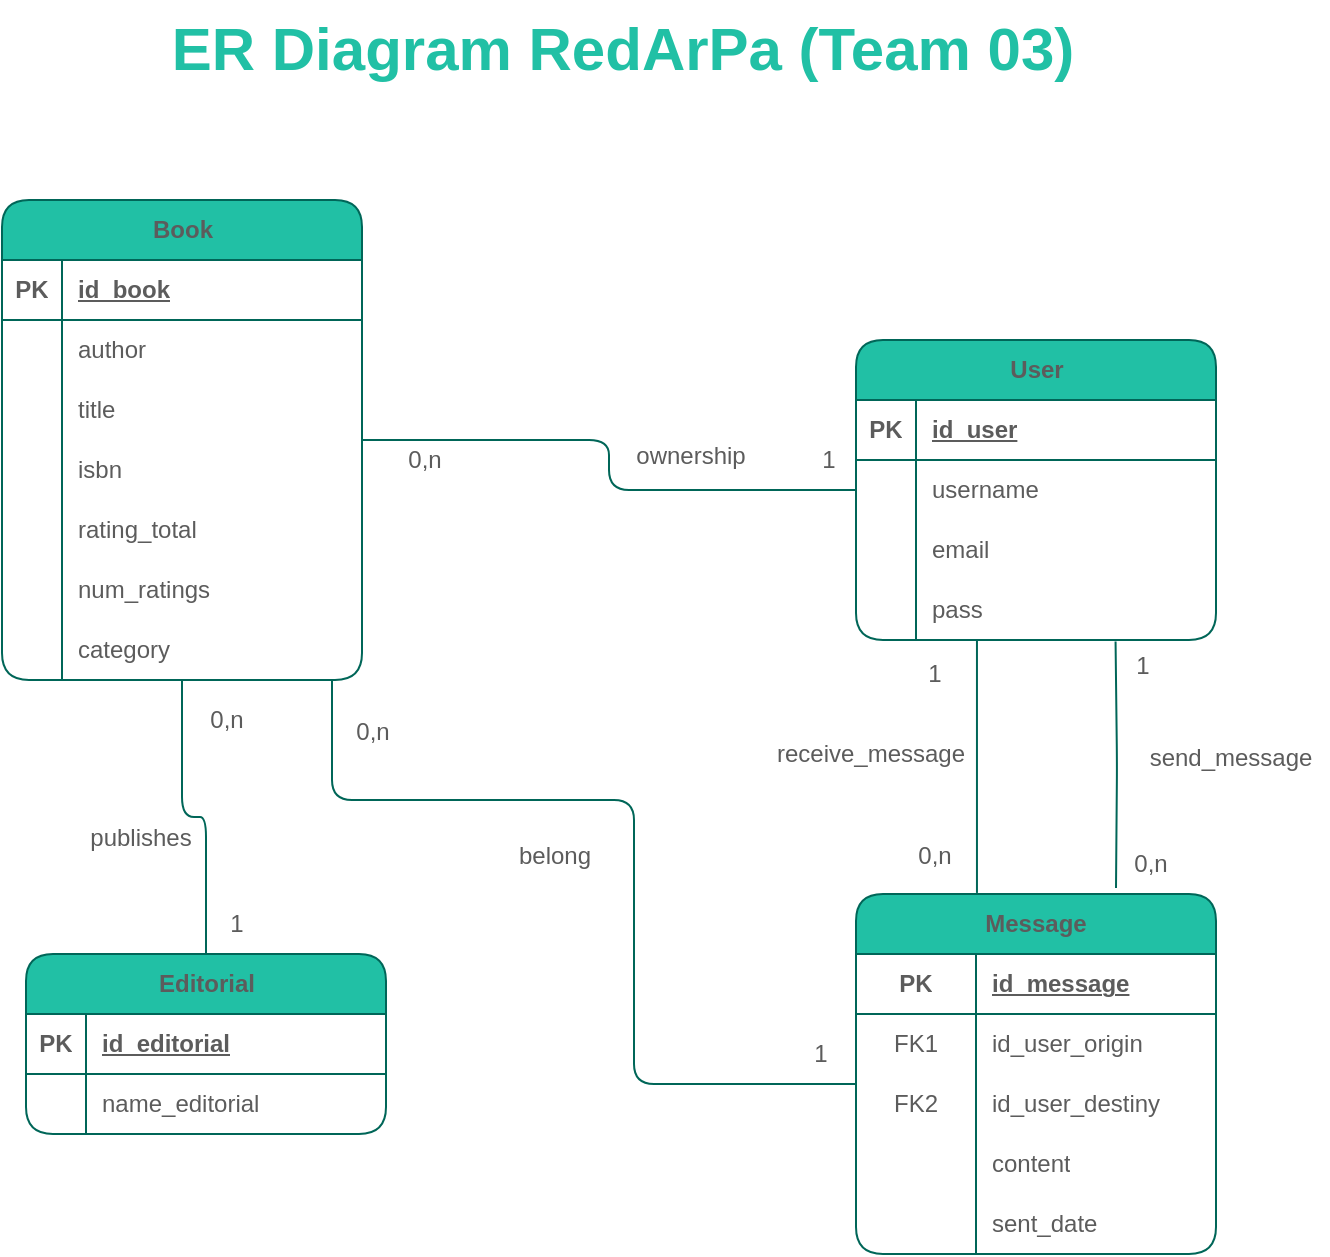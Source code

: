 <mxfile version="21.2.3" type="google">
  <diagram name="Página-1" id="ltU2q0dkfMl1IE9sQW3y">
    <mxGraphModel grid="0" page="1" gridSize="10" guides="1" tooltips="1" connect="1" arrows="1" fold="1" pageScale="1" pageWidth="1169" pageHeight="827" math="0" shadow="0">
      <root>
        <mxCell id="0" />
        <mxCell id="1" parent="0" />
        <mxCell id="IzgqANlBGFP4JZrZ8CHX-46" style="edgeStyle=orthogonalEdgeStyle;rounded=1;orthogonalLoop=1;jettySize=auto;html=1;entryX=0.5;entryY=0;entryDx=0;entryDy=0;endArrow=none;endFill=0;labelBackgroundColor=none;strokeColor=#006658;fontColor=default;" edge="1" parent="1" source="IzgqANlBGFP4JZrZ8CHX-1" target="IzgqANlBGFP4JZrZ8CHX-33">
          <mxGeometry relative="1" as="geometry" />
        </mxCell>
        <mxCell id="IzgqANlBGFP4JZrZ8CHX-1" value="Book" style="shape=table;startSize=30;container=1;collapsible=1;childLayout=tableLayout;fixedRows=1;rowLines=0;fontStyle=1;align=center;resizeLast=1;html=1;rounded=1;labelBackgroundColor=none;fillColor=#21C0A5;strokeColor=#006658;fontColor=#5C5C5C;" vertex="1" parent="1">
          <mxGeometry x="275" y="160" width="180" height="240" as="geometry" />
        </mxCell>
        <mxCell id="IzgqANlBGFP4JZrZ8CHX-2" value="" style="shape=tableRow;horizontal=0;startSize=0;swimlaneHead=0;swimlaneBody=0;fillColor=none;collapsible=0;dropTarget=0;points=[[0,0.5],[1,0.5]];portConstraint=eastwest;top=0;left=0;right=0;bottom=1;rounded=1;labelBackgroundColor=none;strokeColor=#006658;fontColor=#5C5C5C;" vertex="1" parent="IzgqANlBGFP4JZrZ8CHX-1">
          <mxGeometry y="30" width="180" height="30" as="geometry" />
        </mxCell>
        <mxCell id="IzgqANlBGFP4JZrZ8CHX-3" value="PK" style="shape=partialRectangle;connectable=0;fillColor=none;top=0;left=0;bottom=0;right=0;fontStyle=1;overflow=hidden;whiteSpace=wrap;html=1;rounded=1;labelBackgroundColor=none;strokeColor=#006658;fontColor=#5C5C5C;" vertex="1" parent="IzgqANlBGFP4JZrZ8CHX-2">
          <mxGeometry width="30" height="30" as="geometry">
            <mxRectangle width="30" height="30" as="alternateBounds" />
          </mxGeometry>
        </mxCell>
        <mxCell id="IzgqANlBGFP4JZrZ8CHX-4" value="id_book" style="shape=partialRectangle;connectable=0;fillColor=none;top=0;left=0;bottom=0;right=0;align=left;spacingLeft=6;fontStyle=5;overflow=hidden;whiteSpace=wrap;html=1;rounded=1;labelBackgroundColor=none;strokeColor=#006658;fontColor=#5C5C5C;" vertex="1" parent="IzgqANlBGFP4JZrZ8CHX-2">
          <mxGeometry x="30" width="150" height="30" as="geometry">
            <mxRectangle width="150" height="30" as="alternateBounds" />
          </mxGeometry>
        </mxCell>
        <mxCell id="IzgqANlBGFP4JZrZ8CHX-5" value="" style="shape=tableRow;horizontal=0;startSize=0;swimlaneHead=0;swimlaneBody=0;fillColor=none;collapsible=0;dropTarget=0;points=[[0,0.5],[1,0.5]];portConstraint=eastwest;top=0;left=0;right=0;bottom=0;rounded=1;labelBackgroundColor=none;strokeColor=#006658;fontColor=#5C5C5C;" vertex="1" parent="IzgqANlBGFP4JZrZ8CHX-1">
          <mxGeometry y="60" width="180" height="30" as="geometry" />
        </mxCell>
        <mxCell id="IzgqANlBGFP4JZrZ8CHX-6" value="" style="shape=partialRectangle;connectable=0;fillColor=none;top=0;left=0;bottom=0;right=0;editable=1;overflow=hidden;whiteSpace=wrap;html=1;rounded=1;labelBackgroundColor=none;strokeColor=#006658;fontColor=#5C5C5C;" vertex="1" parent="IzgqANlBGFP4JZrZ8CHX-5">
          <mxGeometry width="30" height="30" as="geometry">
            <mxRectangle width="30" height="30" as="alternateBounds" />
          </mxGeometry>
        </mxCell>
        <mxCell id="IzgqANlBGFP4JZrZ8CHX-7" value="author" style="shape=partialRectangle;connectable=0;fillColor=none;top=0;left=0;bottom=0;right=0;align=left;spacingLeft=6;overflow=hidden;whiteSpace=wrap;html=1;rounded=1;labelBackgroundColor=none;strokeColor=#006658;fontColor=#5C5C5C;" vertex="1" parent="IzgqANlBGFP4JZrZ8CHX-5">
          <mxGeometry x="30" width="150" height="30" as="geometry">
            <mxRectangle width="150" height="30" as="alternateBounds" />
          </mxGeometry>
        </mxCell>
        <mxCell id="IzgqANlBGFP4JZrZ8CHX-8" value="" style="shape=tableRow;horizontal=0;startSize=0;swimlaneHead=0;swimlaneBody=0;fillColor=none;collapsible=0;dropTarget=0;points=[[0,0.5],[1,0.5]];portConstraint=eastwest;top=0;left=0;right=0;bottom=0;rounded=1;labelBackgroundColor=none;strokeColor=#006658;fontColor=#5C5C5C;" vertex="1" parent="IzgqANlBGFP4JZrZ8CHX-1">
          <mxGeometry y="90" width="180" height="30" as="geometry" />
        </mxCell>
        <mxCell id="IzgqANlBGFP4JZrZ8CHX-9" value="" style="shape=partialRectangle;connectable=0;fillColor=none;top=0;left=0;bottom=0;right=0;editable=1;overflow=hidden;whiteSpace=wrap;html=1;rounded=1;labelBackgroundColor=none;strokeColor=#006658;fontColor=#5C5C5C;" vertex="1" parent="IzgqANlBGFP4JZrZ8CHX-8">
          <mxGeometry width="30" height="30" as="geometry">
            <mxRectangle width="30" height="30" as="alternateBounds" />
          </mxGeometry>
        </mxCell>
        <mxCell id="IzgqANlBGFP4JZrZ8CHX-10" value="title" style="shape=partialRectangle;connectable=0;fillColor=none;top=0;left=0;bottom=0;right=0;align=left;spacingLeft=6;overflow=hidden;whiteSpace=wrap;html=1;rounded=1;labelBackgroundColor=none;strokeColor=#006658;fontColor=#5C5C5C;" vertex="1" parent="IzgqANlBGFP4JZrZ8CHX-8">
          <mxGeometry x="30" width="150" height="30" as="geometry">
            <mxRectangle width="150" height="30" as="alternateBounds" />
          </mxGeometry>
        </mxCell>
        <mxCell id="IzgqANlBGFP4JZrZ8CHX-11" value="" style="shape=tableRow;horizontal=0;startSize=0;swimlaneHead=0;swimlaneBody=0;fillColor=none;collapsible=0;dropTarget=0;points=[[0,0.5],[1,0.5]];portConstraint=eastwest;top=0;left=0;right=0;bottom=0;rounded=1;labelBackgroundColor=none;strokeColor=#006658;fontColor=#5C5C5C;" vertex="1" parent="IzgqANlBGFP4JZrZ8CHX-1">
          <mxGeometry y="120" width="180" height="30" as="geometry" />
        </mxCell>
        <mxCell id="IzgqANlBGFP4JZrZ8CHX-12" value="" style="shape=partialRectangle;connectable=0;fillColor=none;top=0;left=0;bottom=0;right=0;editable=1;overflow=hidden;whiteSpace=wrap;html=1;rounded=1;labelBackgroundColor=none;strokeColor=#006658;fontColor=#5C5C5C;" vertex="1" parent="IzgqANlBGFP4JZrZ8CHX-11">
          <mxGeometry width="30" height="30" as="geometry">
            <mxRectangle width="30" height="30" as="alternateBounds" />
          </mxGeometry>
        </mxCell>
        <mxCell id="IzgqANlBGFP4JZrZ8CHX-13" value="isbn" style="shape=partialRectangle;connectable=0;fillColor=none;top=0;left=0;bottom=0;right=0;align=left;spacingLeft=6;overflow=hidden;whiteSpace=wrap;html=1;rounded=1;labelBackgroundColor=none;strokeColor=#006658;fontColor=#5C5C5C;" vertex="1" parent="IzgqANlBGFP4JZrZ8CHX-11">
          <mxGeometry x="30" width="150" height="30" as="geometry">
            <mxRectangle width="150" height="30" as="alternateBounds" />
          </mxGeometry>
        </mxCell>
        <mxCell id="IzgqANlBGFP4JZrZ8CHX-27" style="shape=tableRow;horizontal=0;startSize=0;swimlaneHead=0;swimlaneBody=0;fillColor=none;collapsible=0;dropTarget=0;points=[[0,0.5],[1,0.5]];portConstraint=eastwest;top=0;left=0;right=0;bottom=0;rounded=1;labelBackgroundColor=none;strokeColor=#006658;fontColor=#5C5C5C;" vertex="1" parent="IzgqANlBGFP4JZrZ8CHX-1">
          <mxGeometry y="150" width="180" height="30" as="geometry" />
        </mxCell>
        <mxCell id="IzgqANlBGFP4JZrZ8CHX-28" style="shape=partialRectangle;connectable=0;fillColor=none;top=0;left=0;bottom=0;right=0;editable=1;overflow=hidden;whiteSpace=wrap;html=1;rounded=1;labelBackgroundColor=none;strokeColor=#006658;fontColor=#5C5C5C;" vertex="1" parent="IzgqANlBGFP4JZrZ8CHX-27">
          <mxGeometry width="30" height="30" as="geometry">
            <mxRectangle width="30" height="30" as="alternateBounds" />
          </mxGeometry>
        </mxCell>
        <mxCell id="IzgqANlBGFP4JZrZ8CHX-29" value="rating_total" style="shape=partialRectangle;connectable=0;fillColor=none;top=0;left=0;bottom=0;right=0;align=left;spacingLeft=6;overflow=hidden;whiteSpace=wrap;html=1;rounded=1;labelBackgroundColor=none;strokeColor=#006658;fontColor=#5C5C5C;" vertex="1" parent="IzgqANlBGFP4JZrZ8CHX-27">
          <mxGeometry x="30" width="150" height="30" as="geometry">
            <mxRectangle width="150" height="30" as="alternateBounds" />
          </mxGeometry>
        </mxCell>
        <mxCell id="G6PPb5mFIHYZ9nmH5duA-1" style="shape=tableRow;horizontal=0;startSize=0;swimlaneHead=0;swimlaneBody=0;fillColor=none;collapsible=0;dropTarget=0;points=[[0,0.5],[1,0.5]];portConstraint=eastwest;top=0;left=0;right=0;bottom=0;rounded=1;labelBackgroundColor=none;strokeColor=#006658;fontColor=#5C5C5C;" vertex="1" parent="IzgqANlBGFP4JZrZ8CHX-1">
          <mxGeometry y="180" width="180" height="30" as="geometry" />
        </mxCell>
        <mxCell id="G6PPb5mFIHYZ9nmH5duA-2" style="shape=partialRectangle;connectable=0;fillColor=none;top=0;left=0;bottom=0;right=0;editable=1;overflow=hidden;whiteSpace=wrap;html=1;rounded=1;labelBackgroundColor=none;strokeColor=#006658;fontColor=#5C5C5C;" vertex="1" parent="G6PPb5mFIHYZ9nmH5duA-1">
          <mxGeometry width="30" height="30" as="geometry">
            <mxRectangle width="30" height="30" as="alternateBounds" />
          </mxGeometry>
        </mxCell>
        <mxCell id="G6PPb5mFIHYZ9nmH5duA-3" value="num_ratings" style="shape=partialRectangle;connectable=0;fillColor=none;top=0;left=0;bottom=0;right=0;align=left;spacingLeft=6;overflow=hidden;whiteSpace=wrap;html=1;rounded=1;labelBackgroundColor=none;strokeColor=#006658;fontColor=#5C5C5C;" vertex="1" parent="G6PPb5mFIHYZ9nmH5duA-1">
          <mxGeometry x="30" width="150" height="30" as="geometry">
            <mxRectangle width="150" height="30" as="alternateBounds" />
          </mxGeometry>
        </mxCell>
        <mxCell id="IzgqANlBGFP4JZrZ8CHX-30" style="shape=tableRow;horizontal=0;startSize=0;swimlaneHead=0;swimlaneBody=0;fillColor=none;collapsible=0;dropTarget=0;points=[[0,0.5],[1,0.5]];portConstraint=eastwest;top=0;left=0;right=0;bottom=0;rounded=1;labelBackgroundColor=none;strokeColor=#006658;fontColor=#5C5C5C;" vertex="1" parent="IzgqANlBGFP4JZrZ8CHX-1">
          <mxGeometry y="210" width="180" height="30" as="geometry" />
        </mxCell>
        <mxCell id="IzgqANlBGFP4JZrZ8CHX-31" style="shape=partialRectangle;connectable=0;fillColor=none;top=0;left=0;bottom=0;right=0;editable=1;overflow=hidden;whiteSpace=wrap;html=1;rounded=1;labelBackgroundColor=none;strokeColor=#006658;fontColor=#5C5C5C;" vertex="1" parent="IzgqANlBGFP4JZrZ8CHX-30">
          <mxGeometry width="30" height="30" as="geometry">
            <mxRectangle width="30" height="30" as="alternateBounds" />
          </mxGeometry>
        </mxCell>
        <mxCell id="IzgqANlBGFP4JZrZ8CHX-32" value="category" style="shape=partialRectangle;connectable=0;fillColor=none;top=0;left=0;bottom=0;right=0;align=left;spacingLeft=6;overflow=hidden;whiteSpace=wrap;html=1;rounded=1;labelBackgroundColor=none;strokeColor=#006658;fontColor=#5C5C5C;" vertex="1" parent="IzgqANlBGFP4JZrZ8CHX-30">
          <mxGeometry x="30" width="150" height="30" as="geometry">
            <mxRectangle width="150" height="30" as="alternateBounds" />
          </mxGeometry>
        </mxCell>
        <mxCell id="IzgqANlBGFP4JZrZ8CHX-79" style="edgeStyle=orthogonalEdgeStyle;rounded=1;orthogonalLoop=1;jettySize=auto;html=1;strokeColor=#006658;fontColor=#5C5C5C;fillColor=#21C0A5;entryX=0.336;entryY=-0.003;entryDx=0;entryDy=0;exitX=0.336;exitY=0.984;exitDx=0;exitDy=0;exitPerimeter=0;entryPerimeter=0;endArrow=none;endFill=0;" edge="1" parent="1" source="IzgqANlBGFP4JZrZ8CHX-24" target="IzgqANlBGFP4JZrZ8CHX-66">
          <mxGeometry relative="1" as="geometry" />
        </mxCell>
        <mxCell id="IzgqANlBGFP4JZrZ8CHX-14" value="User" style="shape=table;startSize=30;container=1;collapsible=1;childLayout=tableLayout;fixedRows=1;rowLines=0;fontStyle=1;align=center;resizeLast=1;html=1;rounded=1;labelBackgroundColor=none;fillColor=#21C0A5;strokeColor=#006658;fontColor=#5C5C5C;" vertex="1" parent="1">
          <mxGeometry x="702" y="230" width="180" height="150" as="geometry" />
        </mxCell>
        <mxCell id="IzgqANlBGFP4JZrZ8CHX-15" value="" style="shape=tableRow;horizontal=0;startSize=0;swimlaneHead=0;swimlaneBody=0;fillColor=none;collapsible=0;dropTarget=0;points=[[0,0.5],[1,0.5]];portConstraint=eastwest;top=0;left=0;right=0;bottom=1;rounded=1;labelBackgroundColor=none;strokeColor=#006658;fontColor=#5C5C5C;" vertex="1" parent="IzgqANlBGFP4JZrZ8CHX-14">
          <mxGeometry y="30" width="180" height="30" as="geometry" />
        </mxCell>
        <mxCell id="IzgqANlBGFP4JZrZ8CHX-16" value="PK" style="shape=partialRectangle;connectable=0;fillColor=none;top=0;left=0;bottom=0;right=0;fontStyle=1;overflow=hidden;whiteSpace=wrap;html=1;rounded=1;labelBackgroundColor=none;strokeColor=#006658;fontColor=#5C5C5C;" vertex="1" parent="IzgqANlBGFP4JZrZ8CHX-15">
          <mxGeometry width="30" height="30" as="geometry">
            <mxRectangle width="30" height="30" as="alternateBounds" />
          </mxGeometry>
        </mxCell>
        <mxCell id="IzgqANlBGFP4JZrZ8CHX-17" value="id_user" style="shape=partialRectangle;connectable=0;fillColor=none;top=0;left=0;bottom=0;right=0;align=left;spacingLeft=6;fontStyle=5;overflow=hidden;whiteSpace=wrap;html=1;rounded=1;labelBackgroundColor=none;strokeColor=#006658;fontColor=#5C5C5C;" vertex="1" parent="IzgqANlBGFP4JZrZ8CHX-15">
          <mxGeometry x="30" width="150" height="30" as="geometry">
            <mxRectangle width="150" height="30" as="alternateBounds" />
          </mxGeometry>
        </mxCell>
        <mxCell id="IzgqANlBGFP4JZrZ8CHX-18" value="" style="shape=tableRow;horizontal=0;startSize=0;swimlaneHead=0;swimlaneBody=0;fillColor=none;collapsible=0;dropTarget=0;points=[[0,0.5],[1,0.5]];portConstraint=eastwest;top=0;left=0;right=0;bottom=0;rounded=1;labelBackgroundColor=none;strokeColor=#006658;fontColor=#5C5C5C;" vertex="1" parent="IzgqANlBGFP4JZrZ8CHX-14">
          <mxGeometry y="60" width="180" height="30" as="geometry" />
        </mxCell>
        <mxCell id="IzgqANlBGFP4JZrZ8CHX-19" value="" style="shape=partialRectangle;connectable=0;fillColor=none;top=0;left=0;bottom=0;right=0;editable=1;overflow=hidden;whiteSpace=wrap;html=1;rounded=1;labelBackgroundColor=none;strokeColor=#006658;fontColor=#5C5C5C;" vertex="1" parent="IzgqANlBGFP4JZrZ8CHX-18">
          <mxGeometry width="30" height="30" as="geometry">
            <mxRectangle width="30" height="30" as="alternateBounds" />
          </mxGeometry>
        </mxCell>
        <mxCell id="IzgqANlBGFP4JZrZ8CHX-20" value="username" style="shape=partialRectangle;connectable=0;fillColor=none;top=0;left=0;bottom=0;right=0;align=left;spacingLeft=6;overflow=hidden;whiteSpace=wrap;html=1;rounded=1;labelBackgroundColor=none;strokeColor=#006658;fontColor=#5C5C5C;" vertex="1" parent="IzgqANlBGFP4JZrZ8CHX-18">
          <mxGeometry x="30" width="150" height="30" as="geometry">
            <mxRectangle width="150" height="30" as="alternateBounds" />
          </mxGeometry>
        </mxCell>
        <mxCell id="IzgqANlBGFP4JZrZ8CHX-21" value="" style="shape=tableRow;horizontal=0;startSize=0;swimlaneHead=0;swimlaneBody=0;fillColor=none;collapsible=0;dropTarget=0;points=[[0,0.5],[1,0.5]];portConstraint=eastwest;top=0;left=0;right=0;bottom=0;rounded=1;labelBackgroundColor=none;strokeColor=#006658;fontColor=#5C5C5C;" vertex="1" parent="IzgqANlBGFP4JZrZ8CHX-14">
          <mxGeometry y="90" width="180" height="30" as="geometry" />
        </mxCell>
        <mxCell id="IzgqANlBGFP4JZrZ8CHX-22" value="" style="shape=partialRectangle;connectable=0;fillColor=none;top=0;left=0;bottom=0;right=0;editable=1;overflow=hidden;whiteSpace=wrap;html=1;rounded=1;labelBackgroundColor=none;strokeColor=#006658;fontColor=#5C5C5C;" vertex="1" parent="IzgqANlBGFP4JZrZ8CHX-21">
          <mxGeometry width="30" height="30" as="geometry">
            <mxRectangle width="30" height="30" as="alternateBounds" />
          </mxGeometry>
        </mxCell>
        <mxCell id="IzgqANlBGFP4JZrZ8CHX-23" value="email" style="shape=partialRectangle;connectable=0;fillColor=none;top=0;left=0;bottom=0;right=0;align=left;spacingLeft=6;overflow=hidden;whiteSpace=wrap;html=1;rounded=1;labelBackgroundColor=none;strokeColor=#006658;fontColor=#5C5C5C;" vertex="1" parent="IzgqANlBGFP4JZrZ8CHX-21">
          <mxGeometry x="30" width="150" height="30" as="geometry">
            <mxRectangle width="150" height="30" as="alternateBounds" />
          </mxGeometry>
        </mxCell>
        <mxCell id="IzgqANlBGFP4JZrZ8CHX-24" value="" style="shape=tableRow;horizontal=0;startSize=0;swimlaneHead=0;swimlaneBody=0;fillColor=none;collapsible=0;dropTarget=0;points=[[0,0.5],[1,0.5]];portConstraint=eastwest;top=0;left=0;right=0;bottom=0;rounded=1;labelBackgroundColor=none;strokeColor=#006658;fontColor=#5C5C5C;" vertex="1" parent="IzgqANlBGFP4JZrZ8CHX-14">
          <mxGeometry y="120" width="180" height="30" as="geometry" />
        </mxCell>
        <mxCell id="IzgqANlBGFP4JZrZ8CHX-25" value="" style="shape=partialRectangle;connectable=0;fillColor=none;top=0;left=0;bottom=0;right=0;editable=1;overflow=hidden;whiteSpace=wrap;html=1;rounded=1;labelBackgroundColor=none;strokeColor=#006658;fontColor=#5C5C5C;" vertex="1" parent="IzgqANlBGFP4JZrZ8CHX-24">
          <mxGeometry width="30" height="30" as="geometry">
            <mxRectangle width="30" height="30" as="alternateBounds" />
          </mxGeometry>
        </mxCell>
        <mxCell id="IzgqANlBGFP4JZrZ8CHX-26" value="pass" style="shape=partialRectangle;connectable=0;fillColor=none;top=0;left=0;bottom=0;right=0;align=left;spacingLeft=6;overflow=hidden;whiteSpace=wrap;html=1;rounded=1;labelBackgroundColor=none;strokeColor=#006658;fontColor=#5C5C5C;" vertex="1" parent="IzgqANlBGFP4JZrZ8CHX-24">
          <mxGeometry x="30" width="150" height="30" as="geometry">
            <mxRectangle width="150" height="30" as="alternateBounds" />
          </mxGeometry>
        </mxCell>
        <mxCell id="IzgqANlBGFP4JZrZ8CHX-33" value="Editorial" style="shape=table;startSize=30;container=1;collapsible=1;childLayout=tableLayout;fixedRows=1;rowLines=0;fontStyle=1;align=center;resizeLast=1;html=1;rounded=1;labelBackgroundColor=none;fillColor=#21C0A5;strokeColor=#006658;fontColor=#5C5C5C;" vertex="1" parent="1">
          <mxGeometry x="287" y="537" width="180" height="90" as="geometry" />
        </mxCell>
        <mxCell id="IzgqANlBGFP4JZrZ8CHX-34" value="" style="shape=tableRow;horizontal=0;startSize=0;swimlaneHead=0;swimlaneBody=0;fillColor=none;collapsible=0;dropTarget=0;points=[[0,0.5],[1,0.5]];portConstraint=eastwest;top=0;left=0;right=0;bottom=1;rounded=1;labelBackgroundColor=none;strokeColor=#006658;fontColor=#5C5C5C;" vertex="1" parent="IzgqANlBGFP4JZrZ8CHX-33">
          <mxGeometry y="30" width="180" height="30" as="geometry" />
        </mxCell>
        <mxCell id="IzgqANlBGFP4JZrZ8CHX-35" value="PK" style="shape=partialRectangle;connectable=0;fillColor=none;top=0;left=0;bottom=0;right=0;fontStyle=1;overflow=hidden;whiteSpace=wrap;html=1;rounded=1;labelBackgroundColor=none;strokeColor=#006658;fontColor=#5C5C5C;" vertex="1" parent="IzgqANlBGFP4JZrZ8CHX-34">
          <mxGeometry width="30" height="30" as="geometry">
            <mxRectangle width="30" height="30" as="alternateBounds" />
          </mxGeometry>
        </mxCell>
        <mxCell id="IzgqANlBGFP4JZrZ8CHX-36" value="id_editorial" style="shape=partialRectangle;connectable=0;fillColor=none;top=0;left=0;bottom=0;right=0;align=left;spacingLeft=6;fontStyle=5;overflow=hidden;whiteSpace=wrap;html=1;rounded=1;labelBackgroundColor=none;strokeColor=#006658;fontColor=#5C5C5C;" vertex="1" parent="IzgqANlBGFP4JZrZ8CHX-34">
          <mxGeometry x="30" width="150" height="30" as="geometry">
            <mxRectangle width="150" height="30" as="alternateBounds" />
          </mxGeometry>
        </mxCell>
        <mxCell id="IzgqANlBGFP4JZrZ8CHX-37" value="" style="shape=tableRow;horizontal=0;startSize=0;swimlaneHead=0;swimlaneBody=0;fillColor=none;collapsible=0;dropTarget=0;points=[[0,0.5],[1,0.5]];portConstraint=eastwest;top=0;left=0;right=0;bottom=0;rounded=1;labelBackgroundColor=none;strokeColor=#006658;fontColor=#5C5C5C;" vertex="1" parent="IzgqANlBGFP4JZrZ8CHX-33">
          <mxGeometry y="60" width="180" height="30" as="geometry" />
        </mxCell>
        <mxCell id="IzgqANlBGFP4JZrZ8CHX-38" value="" style="shape=partialRectangle;connectable=0;fillColor=none;top=0;left=0;bottom=0;right=0;editable=1;overflow=hidden;whiteSpace=wrap;html=1;rounded=1;labelBackgroundColor=none;strokeColor=#006658;fontColor=#5C5C5C;" vertex="1" parent="IzgqANlBGFP4JZrZ8CHX-37">
          <mxGeometry width="30" height="30" as="geometry">
            <mxRectangle width="30" height="30" as="alternateBounds" />
          </mxGeometry>
        </mxCell>
        <mxCell id="IzgqANlBGFP4JZrZ8CHX-39" value="name_editorial" style="shape=partialRectangle;connectable=0;fillColor=none;top=0;left=0;bottom=0;right=0;align=left;spacingLeft=6;overflow=hidden;whiteSpace=wrap;html=1;rounded=1;labelBackgroundColor=none;strokeColor=#006658;fontColor=#5C5C5C;" vertex="1" parent="IzgqANlBGFP4JZrZ8CHX-37">
          <mxGeometry x="30" width="150" height="30" as="geometry">
            <mxRectangle width="150" height="30" as="alternateBounds" />
          </mxGeometry>
        </mxCell>
        <mxCell id="IzgqANlBGFP4JZrZ8CHX-47" style="edgeStyle=orthogonalEdgeStyle;rounded=1;orthogonalLoop=1;jettySize=auto;html=1;endArrow=none;endFill=0;labelBackgroundColor=none;strokeColor=#006658;fontColor=default;" edge="1" parent="1" source="IzgqANlBGFP4JZrZ8CHX-14" target="IzgqANlBGFP4JZrZ8CHX-1">
          <mxGeometry relative="1" as="geometry" />
        </mxCell>
        <mxCell id="IzgqANlBGFP4JZrZ8CHX-48" value="0,n" style="text;html=1;align=center;verticalAlign=middle;resizable=0;points=[];autosize=1;strokeColor=none;fillColor=none;rounded=1;labelBackgroundColor=none;fontColor=#5C5C5C;" vertex="1" parent="1">
          <mxGeometry x="468" y="277" width="35" height="26" as="geometry" />
        </mxCell>
        <mxCell id="IzgqANlBGFP4JZrZ8CHX-49" value="1" style="text;html=1;align=center;verticalAlign=middle;resizable=0;points=[];autosize=1;strokeColor=none;fillColor=none;rounded=1;labelBackgroundColor=none;fontColor=#5C5C5C;" vertex="1" parent="1">
          <mxGeometry x="675" y="277" width="25" height="26" as="geometry" />
        </mxCell>
        <mxCell id="IzgqANlBGFP4JZrZ8CHX-50" value="0,n" style="text;html=1;align=center;verticalAlign=middle;resizable=0;points=[];autosize=1;strokeColor=none;fillColor=none;rounded=1;labelBackgroundColor=none;fontColor=#5C5C5C;" vertex="1" parent="1">
          <mxGeometry x="369" y="407" width="35" height="26" as="geometry" />
        </mxCell>
        <mxCell id="IzgqANlBGFP4JZrZ8CHX-51" value="1" style="text;html=1;align=center;verticalAlign=middle;resizable=0;points=[];autosize=1;strokeColor=none;fillColor=none;rounded=1;labelBackgroundColor=none;fontColor=#5C5C5C;" vertex="1" parent="1">
          <mxGeometry x="379" y="509" width="25" height="26" as="geometry" />
        </mxCell>
        <mxCell id="IzgqANlBGFP4JZrZ8CHX-52" value="&lt;b&gt;&lt;font style=&quot;font-size: 30px;&quot;&gt;ER Diagram RedArPa (Team 03)&lt;/font&gt;&lt;/b&gt;" style="text;html=1;align=center;verticalAlign=middle;resizable=0;points=[];autosize=1;strokeColor=none;fillColor=none;fontColor=#21c0a5;rounded=1;" vertex="1" parent="1">
          <mxGeometry x="350" y="60" width="469" height="48" as="geometry" />
        </mxCell>
        <mxCell id="IzgqANlBGFP4JZrZ8CHX-80" style="edgeStyle=orthogonalEdgeStyle;rounded=1;orthogonalLoop=1;jettySize=auto;html=1;strokeColor=#006658;fontColor=#5C5C5C;fillColor=#21C0A5;entryX=0.721;entryY=1.024;entryDx=0;entryDy=0;entryPerimeter=0;endArrow=none;endFill=0;" edge="1" parent="1" target="IzgqANlBGFP4JZrZ8CHX-24">
          <mxGeometry relative="1" as="geometry">
            <mxPoint x="832" y="504" as="sourcePoint" />
          </mxGeometry>
        </mxCell>
        <mxCell id="IzgqANlBGFP4JZrZ8CHX-66" value="Message" style="shape=table;startSize=30;container=1;collapsible=1;childLayout=tableLayout;fixedRows=1;rowLines=0;fontStyle=1;align=center;resizeLast=1;html=1;whiteSpace=wrap;strokeColor=#006658;fontColor=#5C5C5C;fillColor=#21C0A5;rounded=1;" vertex="1" parent="1">
          <mxGeometry x="702" y="507" width="180" height="180" as="geometry" />
        </mxCell>
        <mxCell id="IzgqANlBGFP4JZrZ8CHX-70" value="" style="shape=tableRow;horizontal=0;startSize=0;swimlaneHead=0;swimlaneBody=0;fillColor=none;collapsible=0;dropTarget=0;points=[[0,0.5],[1,0.5]];portConstraint=eastwest;top=0;left=0;right=0;bottom=1;html=1;strokeColor=#006658;fontColor=#5C5C5C;rounded=1;" vertex="1" parent="IzgqANlBGFP4JZrZ8CHX-66">
          <mxGeometry y="30" width="180" height="30" as="geometry" />
        </mxCell>
        <mxCell id="IzgqANlBGFP4JZrZ8CHX-71" value="PK" style="shape=partialRectangle;connectable=0;fillColor=none;top=0;left=0;bottom=0;right=0;fontStyle=1;overflow=hidden;html=1;whiteSpace=wrap;strokeColor=#006658;fontColor=#5C5C5C;rounded=1;" vertex="1" parent="IzgqANlBGFP4JZrZ8CHX-70">
          <mxGeometry width="60" height="30" as="geometry">
            <mxRectangle width="60" height="30" as="alternateBounds" />
          </mxGeometry>
        </mxCell>
        <mxCell id="IzgqANlBGFP4JZrZ8CHX-72" value="id_message" style="shape=partialRectangle;connectable=0;fillColor=none;top=0;left=0;bottom=0;right=0;align=left;spacingLeft=6;fontStyle=5;overflow=hidden;html=1;whiteSpace=wrap;strokeColor=#006658;fontColor=#5C5C5C;rounded=1;" vertex="1" parent="IzgqANlBGFP4JZrZ8CHX-70">
          <mxGeometry x="60" width="120" height="30" as="geometry">
            <mxRectangle width="120" height="30" as="alternateBounds" />
          </mxGeometry>
        </mxCell>
        <mxCell id="IzgqANlBGFP4JZrZ8CHX-84" style="shape=tableRow;horizontal=0;startSize=0;swimlaneHead=0;swimlaneBody=0;fillColor=none;collapsible=0;dropTarget=0;points=[[0,0.5],[1,0.5]];portConstraint=eastwest;top=0;left=0;right=0;bottom=0;html=1;strokeColor=#006658;fontColor=#5C5C5C;rounded=1;" vertex="1" parent="IzgqANlBGFP4JZrZ8CHX-66">
          <mxGeometry y="60" width="180" height="30" as="geometry" />
        </mxCell>
        <mxCell id="IzgqANlBGFP4JZrZ8CHX-85" value="FK1" style="shape=partialRectangle;connectable=0;fillColor=none;top=0;left=0;bottom=0;right=0;editable=1;overflow=hidden;html=1;whiteSpace=wrap;strokeColor=#006658;fontColor=#5C5C5C;rounded=1;" vertex="1" parent="IzgqANlBGFP4JZrZ8CHX-84">
          <mxGeometry width="60" height="30" as="geometry">
            <mxRectangle width="60" height="30" as="alternateBounds" />
          </mxGeometry>
        </mxCell>
        <mxCell id="IzgqANlBGFP4JZrZ8CHX-86" value="id_user_origin" style="shape=partialRectangle;connectable=0;fillColor=none;top=0;left=0;bottom=0;right=0;align=left;spacingLeft=6;overflow=hidden;html=1;whiteSpace=wrap;strokeColor=#006658;fontColor=#5C5C5C;rounded=1;" vertex="1" parent="IzgqANlBGFP4JZrZ8CHX-84">
          <mxGeometry x="60" width="120" height="30" as="geometry">
            <mxRectangle width="120" height="30" as="alternateBounds" />
          </mxGeometry>
        </mxCell>
        <mxCell id="IzgqANlBGFP4JZrZ8CHX-87" style="shape=tableRow;horizontal=0;startSize=0;swimlaneHead=0;swimlaneBody=0;fillColor=none;collapsible=0;dropTarget=0;points=[[0,0.5],[1,0.5]];portConstraint=eastwest;top=0;left=0;right=0;bottom=0;html=1;strokeColor=#006658;fontColor=#5C5C5C;rounded=1;" vertex="1" parent="IzgqANlBGFP4JZrZ8CHX-66">
          <mxGeometry y="90" width="180" height="30" as="geometry" />
        </mxCell>
        <mxCell id="IzgqANlBGFP4JZrZ8CHX-88" value="FK2" style="shape=partialRectangle;connectable=0;fillColor=none;top=0;left=0;bottom=0;right=0;editable=1;overflow=hidden;html=1;whiteSpace=wrap;strokeColor=#006658;fontColor=#5C5C5C;rounded=1;" vertex="1" parent="IzgqANlBGFP4JZrZ8CHX-87">
          <mxGeometry width="60" height="30" as="geometry">
            <mxRectangle width="60" height="30" as="alternateBounds" />
          </mxGeometry>
        </mxCell>
        <mxCell id="IzgqANlBGFP4JZrZ8CHX-89" value="id_user_destiny" style="shape=partialRectangle;connectable=0;fillColor=none;top=0;left=0;bottom=0;right=0;align=left;spacingLeft=6;overflow=hidden;html=1;whiteSpace=wrap;strokeColor=#006658;fontColor=#5C5C5C;rounded=1;" vertex="1" parent="IzgqANlBGFP4JZrZ8CHX-87">
          <mxGeometry x="60" width="120" height="30" as="geometry">
            <mxRectangle width="120" height="30" as="alternateBounds" />
          </mxGeometry>
        </mxCell>
        <mxCell id="IzgqANlBGFP4JZrZ8CHX-73" value="" style="shape=tableRow;horizontal=0;startSize=0;swimlaneHead=0;swimlaneBody=0;fillColor=none;collapsible=0;dropTarget=0;points=[[0,0.5],[1,0.5]];portConstraint=eastwest;top=0;left=0;right=0;bottom=0;html=1;strokeColor=#006658;fontColor=#5C5C5C;rounded=1;" vertex="1" parent="IzgqANlBGFP4JZrZ8CHX-66">
          <mxGeometry y="120" width="180" height="30" as="geometry" />
        </mxCell>
        <mxCell id="IzgqANlBGFP4JZrZ8CHX-74" value="" style="shape=partialRectangle;connectable=0;fillColor=none;top=0;left=0;bottom=0;right=0;editable=1;overflow=hidden;html=1;whiteSpace=wrap;strokeColor=#006658;fontColor=#5C5C5C;rounded=1;" vertex="1" parent="IzgqANlBGFP4JZrZ8CHX-73">
          <mxGeometry width="60" height="30" as="geometry">
            <mxRectangle width="60" height="30" as="alternateBounds" />
          </mxGeometry>
        </mxCell>
        <mxCell id="IzgqANlBGFP4JZrZ8CHX-75" value="content" style="shape=partialRectangle;connectable=0;fillColor=none;top=0;left=0;bottom=0;right=0;align=left;spacingLeft=6;overflow=hidden;html=1;whiteSpace=wrap;strokeColor=#006658;fontColor=#5C5C5C;rounded=1;" vertex="1" parent="IzgqANlBGFP4JZrZ8CHX-73">
          <mxGeometry x="60" width="120" height="30" as="geometry">
            <mxRectangle width="120" height="30" as="alternateBounds" />
          </mxGeometry>
        </mxCell>
        <mxCell id="IzgqANlBGFP4JZrZ8CHX-90" style="shape=tableRow;horizontal=0;startSize=0;swimlaneHead=0;swimlaneBody=0;fillColor=none;collapsible=0;dropTarget=0;points=[[0,0.5],[1,0.5]];portConstraint=eastwest;top=0;left=0;right=0;bottom=0;html=1;strokeColor=#006658;fontColor=#5C5C5C;rounded=1;" vertex="1" parent="IzgqANlBGFP4JZrZ8CHX-66">
          <mxGeometry y="150" width="180" height="30" as="geometry" />
        </mxCell>
        <mxCell id="IzgqANlBGFP4JZrZ8CHX-91" style="shape=partialRectangle;connectable=0;fillColor=none;top=0;left=0;bottom=0;right=0;editable=1;overflow=hidden;html=1;whiteSpace=wrap;strokeColor=#006658;fontColor=#5C5C5C;rounded=1;" vertex="1" parent="IzgqANlBGFP4JZrZ8CHX-90">
          <mxGeometry width="60" height="30" as="geometry">
            <mxRectangle width="60" height="30" as="alternateBounds" />
          </mxGeometry>
        </mxCell>
        <mxCell id="IzgqANlBGFP4JZrZ8CHX-92" value="sent_date" style="shape=partialRectangle;connectable=0;fillColor=none;top=0;left=0;bottom=0;right=0;align=left;spacingLeft=6;overflow=hidden;html=1;whiteSpace=wrap;strokeColor=#006658;fontColor=#5C5C5C;rounded=1;" vertex="1" parent="IzgqANlBGFP4JZrZ8CHX-90">
          <mxGeometry x="60" width="120" height="30" as="geometry">
            <mxRectangle width="120" height="30" as="alternateBounds" />
          </mxGeometry>
        </mxCell>
        <mxCell id="IzgqANlBGFP4JZrZ8CHX-93" style="edgeStyle=orthogonalEdgeStyle;rounded=1;orthogonalLoop=1;jettySize=auto;html=1;strokeColor=#006658;fontColor=#5C5C5C;fillColor=#21C0A5;endArrow=none;endFill=0;" edge="1" parent="1" target="IzgqANlBGFP4JZrZ8CHX-1">
          <mxGeometry relative="1" as="geometry">
            <mxPoint x="702" y="602" as="sourcePoint" />
            <Array as="points">
              <mxPoint x="591" y="602" />
              <mxPoint x="591" y="460" />
              <mxPoint x="440" y="460" />
            </Array>
          </mxGeometry>
        </mxCell>
        <mxCell id="IzgqANlBGFP4JZrZ8CHX-94" value="1" style="text;html=1;align=center;verticalAlign=middle;resizable=0;points=[];autosize=1;strokeColor=none;fillColor=none;fontColor=#5C5C5C;" vertex="1" parent="1">
          <mxGeometry x="671" y="574" width="25" height="26" as="geometry" />
        </mxCell>
        <mxCell id="IzgqANlBGFP4JZrZ8CHX-95" value="0,n" style="text;html=1;align=center;verticalAlign=middle;resizable=0;points=[];autosize=1;strokeColor=none;fillColor=none;fontColor=#5C5C5C;" vertex="1" parent="1">
          <mxGeometry x="442" y="413" width="35" height="26" as="geometry" />
        </mxCell>
        <mxCell id="IzgqANlBGFP4JZrZ8CHX-96" value="1" style="text;html=1;align=center;verticalAlign=middle;resizable=0;points=[];autosize=1;strokeColor=none;fillColor=none;fontColor=#5C5C5C;" vertex="1" parent="1">
          <mxGeometry x="728" y="384" width="25" height="26" as="geometry" />
        </mxCell>
        <mxCell id="IzgqANlBGFP4JZrZ8CHX-97" value="0,n" style="text;html=1;align=center;verticalAlign=middle;resizable=0;points=[];autosize=1;strokeColor=none;fillColor=none;fontColor=#5C5C5C;" vertex="1" parent="1">
          <mxGeometry x="723" y="475" width="35" height="26" as="geometry" />
        </mxCell>
        <mxCell id="IzgqANlBGFP4JZrZ8CHX-98" value="1" style="text;html=1;align=center;verticalAlign=middle;resizable=0;points=[];autosize=1;strokeColor=none;fillColor=none;fontColor=#5C5C5C;" vertex="1" parent="1">
          <mxGeometry x="832" y="380" width="25" height="26" as="geometry" />
        </mxCell>
        <mxCell id="IzgqANlBGFP4JZrZ8CHX-99" value="0,n" style="text;html=1;align=center;verticalAlign=middle;resizable=0;points=[];autosize=1;strokeColor=none;fillColor=none;fontColor=#5C5C5C;" vertex="1" parent="1">
          <mxGeometry x="831" y="479" width="35" height="26" as="geometry" />
        </mxCell>
        <mxCell id="IzgqANlBGFP4JZrZ8CHX-100" value="send_message" style="text;html=1;align=center;verticalAlign=middle;resizable=0;points=[];autosize=1;strokeColor=none;fillColor=none;fontColor=#5C5C5C;" vertex="1" parent="1">
          <mxGeometry x="839" y="426" width="99" height="26" as="geometry" />
        </mxCell>
        <mxCell id="IzgqANlBGFP4JZrZ8CHX-101" value="receive_message" style="text;html=1;align=center;verticalAlign=middle;resizable=0;points=[];autosize=1;strokeColor=none;fillColor=none;fontColor=#5C5C5C;" vertex="1" parent="1">
          <mxGeometry x="653" y="424" width="112" height="26" as="geometry" />
        </mxCell>
        <mxCell id="IzgqANlBGFP4JZrZ8CHX-102" value="ownership" style="text;html=1;align=center;verticalAlign=middle;resizable=0;points=[];autosize=1;strokeColor=none;fillColor=none;fontColor=#5C5C5C;" vertex="1" parent="1">
          <mxGeometry x="582" y="275" width="73" height="26" as="geometry" />
        </mxCell>
        <mxCell id="IzgqANlBGFP4JZrZ8CHX-103" value="publishes" style="text;html=1;align=center;verticalAlign=middle;resizable=0;points=[];autosize=1;strokeColor=none;fillColor=none;fontColor=#5C5C5C;" vertex="1" parent="1">
          <mxGeometry x="309" y="466" width="69" height="26" as="geometry" />
        </mxCell>
        <mxCell id="IzgqANlBGFP4JZrZ8CHX-104" value="belong" style="text;html=1;align=center;verticalAlign=middle;resizable=0;points=[];autosize=1;strokeColor=none;fillColor=none;fontColor=#5C5C5C;" vertex="1" parent="1">
          <mxGeometry x="524" y="475" width="54" height="26" as="geometry" />
        </mxCell>
      </root>
    </mxGraphModel>
  </diagram>
</mxfile>
